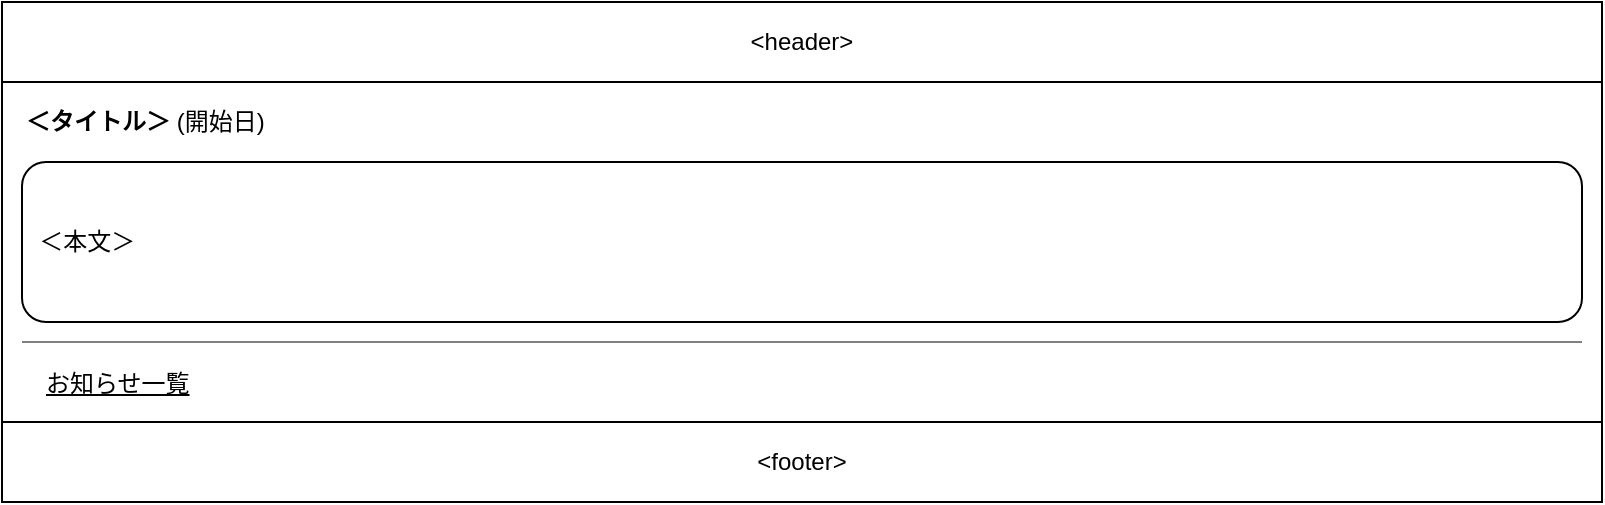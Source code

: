 <mxfile version="14.1.8" type="device"><diagram id="0wbFu1w7UtDS3FDH7eoJ" name="ページ1"><mxGraphModel dx="1106" dy="764" grid="1" gridSize="10" guides="1" tooltips="1" connect="1" arrows="1" fold="1" page="1" pageScale="1" pageWidth="827" pageHeight="1169" math="0" shadow="0"><root><mxCell id="0"/><mxCell id="1" parent="0"/><mxCell id="yqLd7OFcUb46wr0FkbO2-3" value="" style="rounded=0;whiteSpace=wrap;html=1;fillColor=none;" vertex="1" parent="1"><mxGeometry y="40" width="800" height="170" as="geometry"/></mxCell><mxCell id="nQ5bIT8fBWYlCShx5FUW-1" value="&amp;lt;header&amp;gt;" style="rounded=0;whiteSpace=wrap;html=1;fillColor=none;" parent="1" vertex="1"><mxGeometry width="800" height="40" as="geometry"/></mxCell><mxCell id="nQ5bIT8fBWYlCShx5FUW-3" value="&lt;b&gt;＜タイトル＞&lt;/b&gt; (開始日)" style="text;html=1;strokeColor=none;fillColor=none;align=left;verticalAlign=middle;whiteSpace=wrap;rounded=0;" parent="1" vertex="1"><mxGeometry x="10" y="50" width="130" height="20" as="geometry"/></mxCell><mxCell id="nQ5bIT8fBWYlCShx5FUW-4" value="&lt;span&gt;&amp;nbsp; ＜本文＞&lt;/span&gt;" style="rounded=1;whiteSpace=wrap;html=1;align=left;" parent="1" vertex="1"><mxGeometry x="10" y="80" width="780" height="80" as="geometry"/></mxCell><mxCell id="nQ5bIT8fBWYlCShx5FUW-53" value="&amp;lt;footer&amp;gt;" style="rounded=0;whiteSpace=wrap;html=1;fillColor=none;" parent="1" vertex="1"><mxGeometry y="210" width="800" height="40" as="geometry"/></mxCell><mxCell id="yqLd7OFcUb46wr0FkbO2-1" value="&lt;u&gt;お知らせ一覧&lt;/u&gt;" style="text;html=1;strokeColor=none;fillColor=none;align=left;verticalAlign=middle;whiteSpace=wrap;rounded=0;" vertex="1" parent="1"><mxGeometry x="20" y="181" width="80" height="20" as="geometry"/></mxCell><mxCell id="yqLd7OFcUb46wr0FkbO2-2" value="" style="endArrow=none;html=1;strokeColor=#808080;" edge="1" parent="1"><mxGeometry width="50" height="50" relative="1" as="geometry"><mxPoint x="10" y="170" as="sourcePoint"/><mxPoint x="790" y="170" as="targetPoint"/></mxGeometry></mxCell></root></mxGraphModel></diagram></mxfile>